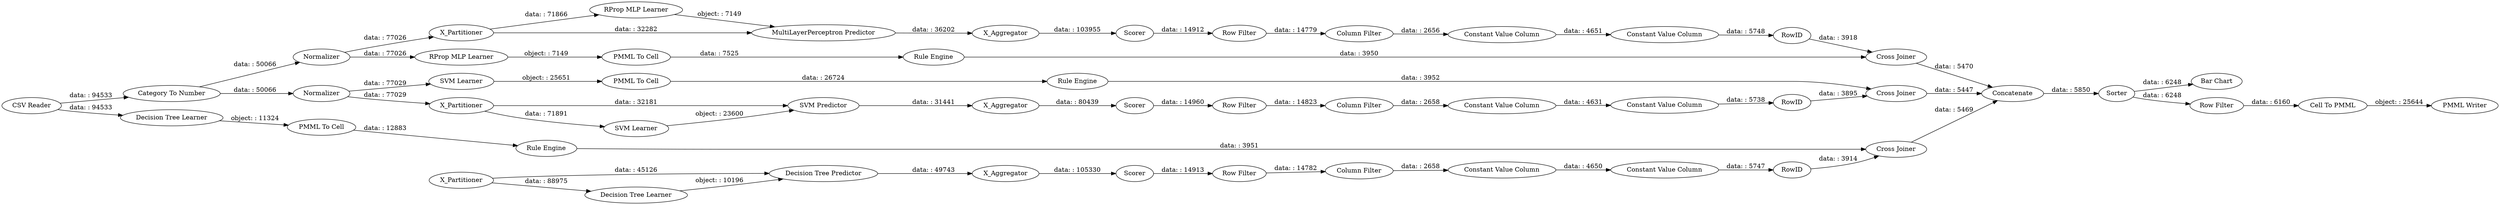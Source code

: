 digraph {
	"-5314277591195076036_23" [label="Rule Engine"]
	"-9192683904039501418_314" [label="Bar Chart"]
	"8807463577908686457_294" [label="Column Filter"]
	"-4004339510497720013_296" [label="Cross Joiner"]
	"6304277176243446043_15" [label="Row Filter"]
	"-8427757335464513563_11" [label="RProp MLP Learner"]
	"-4004339510497720013_7" [label=X_Aggregator]
	"435866542017573636_9" [label="Row Filter"]
	"-9192683904039501418_312" [label=Sorter]
	"8341361113095371754_298" [label="Rule Engine"]
	"1427649757194992881_41" [label=Scorer]
	"-9192683904039501418_310" [label=Concatenate]
	"-3454829191671900629_28" [label="PMML To Cell"]
	"8807463577908686457_9" [label="Row Filter"]
	"-9192683904039501418_316" [label="PMML Writer"]
	"8341361113095371754_297" [label="PMML To Cell"]
	"-8427757335464513563_25" [label="Cross Joiner"]
	"1427649757194992881_7" [label=X_Aggregator]
	"-4004339510497720013_32" [label="Decision Tree Predictor"]
	"-5314277591195076036_22" [label="PMML To Cell"]
	"-4004339510497720013_307" [label=X_Partitioner]
	"-8427757335464513563_13" [label=X_Aggregator]
	"1427649757194992881_32" [label="SVM Predictor"]
	"-9192683904039501418_313" [label="Row Filter"]
	"-8427757335464513563_10" [label=X_Partitioner]
	"-3454829191671900629_34" [label="Rule Engine"]
	"6304277176243446043_17" [label="Constant Value Column"]
	"-9192683904039501418_2" [label="Category To Number"]
	"-4004339510497720013_39" [label=Scorer]
	"8807463577908686457_292" [label="Constant Value Column"]
	"-3454829191671900629_33" [label="Decision Tree Learner"]
	"6304277176243446043_19" [label=RowID]
	"8807463577908686457_293" [label=RowID]
	"435866542017573636_294" [label="Column Filter"]
	"435866542017573636_290" [label="Constant Value Column"]
	"-5314277591195076036_21" [label="RProp MLP Learner"]
	"6304277176243446043_16" [label="Column Filter"]
	"-8427757335464513563_12" [label="MultiLayerPerceptron Predictor"]
	"435866542017573636_292" [label="Constant Value Column"]
	"435866542017573636_293" [label=RowID]
	"1427649757194992881_304" [label="Cross Joiner"]
	"6304277176243446043_18" [label="Constant Value Column"]
	"8807463577908686457_290" [label="Constant Value Column"]
	"-8427757335464513563_14" [label=Scorer]
	"8341361113095371754_299" [label="SVM Learner"]
	"-4004339510497720013_31" [label="Decision Tree Learner"]
	"-9192683904039501418_315" [label="Cell To PMML"]
	"-8427757335464513563_9" [label=Normalizer]
	"1427649757194992881_40" [label=Normalizer]
	"1427649757194992881_295" [label=X_Partitioner]
	"1427649757194992881_31" [label="SVM Learner"]
	"-9192683904039501418_8" [label="CSV Reader"]
	"-3454829191671900629_28" -> "-3454829191671900629_34" [label="data: : 12883"]
	"1427649757194992881_40" -> "8341361113095371754_299" [label="data: : 77029"]
	"-8427757335464513563_9" -> "-8427757335464513563_10" [label="data: : 77026"]
	"435866542017573636_290" -> "435866542017573636_292" [label="data: : 4631"]
	"6304277176243446043_17" -> "6304277176243446043_18" [label="data: : 4651"]
	"8807463577908686457_294" -> "8807463577908686457_290" [label="data: : 2658"]
	"-4004339510497720013_39" -> "8807463577908686457_9" [label="data: : 14913"]
	"-4004339510497720013_307" -> "-4004339510497720013_32" [label="data: : 45126"]
	"-9192683904039501418_2" -> "1427649757194992881_40" [label="data: : 50066"]
	"-9192683904039501418_310" -> "-9192683904039501418_312" [label="data: : 5850"]
	"435866542017573636_293" -> "1427649757194992881_304" [label="data: : 3895"]
	"-9192683904039501418_2" -> "-8427757335464513563_9" [label="data: : 50066"]
	"6304277176243446043_19" -> "-8427757335464513563_25" [label="data: : 3918"]
	"1427649757194992881_32" -> "1427649757194992881_7" [label="data: : 31441"]
	"-9192683904039501418_312" -> "-9192683904039501418_314" [label="data: : 6248"]
	"-4004339510497720013_31" -> "-4004339510497720013_32" [label="object: : 10196"]
	"435866542017573636_292" -> "435866542017573636_293" [label="data: : 5738"]
	"-9192683904039501418_315" -> "-9192683904039501418_316" [label="object: : 25644"]
	"1427649757194992881_7" -> "1427649757194992881_41" [label="data: : 80439"]
	"-8427757335464513563_11" -> "-8427757335464513563_12" [label="object: : 7149"]
	"-4004339510497720013_307" -> "-4004339510497720013_31" [label="data: : 88975"]
	"435866542017573636_294" -> "435866542017573636_290" [label="data: : 2658"]
	"-5314277591195076036_21" -> "-5314277591195076036_22" [label="object: : 7149"]
	"-3454829191671900629_33" -> "-3454829191671900629_28" [label="object: : 11324"]
	"-8427757335464513563_10" -> "-8427757335464513563_12" [label="data: : 32282"]
	"1427649757194992881_40" -> "1427649757194992881_295" [label="data: : 77029"]
	"8807463577908686457_292" -> "8807463577908686457_293" [label="data: : 5747"]
	"-5314277591195076036_22" -> "-5314277591195076036_23" [label="data: : 7525"]
	"-8427757335464513563_12" -> "-8427757335464513563_13" [label="data: : 36202"]
	"-4004339510497720013_32" -> "-4004339510497720013_7" [label="data: : 49743"]
	"-9192683904039501418_313" -> "-9192683904039501418_315" [label="data: : 6160"]
	"-9192683904039501418_8" -> "-9192683904039501418_2" [label="data: : 94533"]
	"-9192683904039501418_8" -> "-3454829191671900629_33" [label="data: : 94533"]
	"6304277176243446043_16" -> "6304277176243446043_17" [label="data: : 2656"]
	"-8427757335464513563_25" -> "-9192683904039501418_310" [label="data: : 5470"]
	"-9192683904039501418_312" -> "-9192683904039501418_313" [label="data: : 6248"]
	"-8427757335464513563_9" -> "-5314277591195076036_21" [label="data: : 77026"]
	"-8427757335464513563_14" -> "6304277176243446043_15" [label="data: : 14912"]
	"8341361113095371754_297" -> "8341361113095371754_298" [label="data: : 26724"]
	"6304277176243446043_15" -> "6304277176243446043_16" [label="data: : 14779"]
	"1427649757194992881_31" -> "1427649757194992881_32" [label="object: : 23600"]
	"8807463577908686457_293" -> "-4004339510497720013_296" [label="data: : 3914"]
	"8341361113095371754_298" -> "1427649757194992881_304" [label="data: : 3952"]
	"-5314277591195076036_23" -> "-8427757335464513563_25" [label="data: : 3950"]
	"-8427757335464513563_10" -> "-8427757335464513563_11" [label="data: : 71866"]
	"8807463577908686457_9" -> "8807463577908686457_294" [label="data: : 14782"]
	"8341361113095371754_299" -> "8341361113095371754_297" [label="object: : 25651"]
	"-3454829191671900629_34" -> "-4004339510497720013_296" [label="data: : 3951"]
	"435866542017573636_9" -> "435866542017573636_294" [label="data: : 14823"]
	"1427649757194992881_41" -> "435866542017573636_9" [label="data: : 14960"]
	"1427649757194992881_304" -> "-9192683904039501418_310" [label="data: : 5447"]
	"6304277176243446043_18" -> "6304277176243446043_19" [label="data: : 5748"]
	"1427649757194992881_295" -> "1427649757194992881_32" [label="data: : 32181"]
	"8807463577908686457_290" -> "8807463577908686457_292" [label="data: : 4650"]
	"-4004339510497720013_7" -> "-4004339510497720013_39" [label="data: : 105330"]
	"-8427757335464513563_13" -> "-8427757335464513563_14" [label="data: : 103955"]
	"-4004339510497720013_296" -> "-9192683904039501418_310" [label="data: : 5469"]
	"1427649757194992881_295" -> "1427649757194992881_31" [label="data: : 71891"]
	rankdir=LR
}
